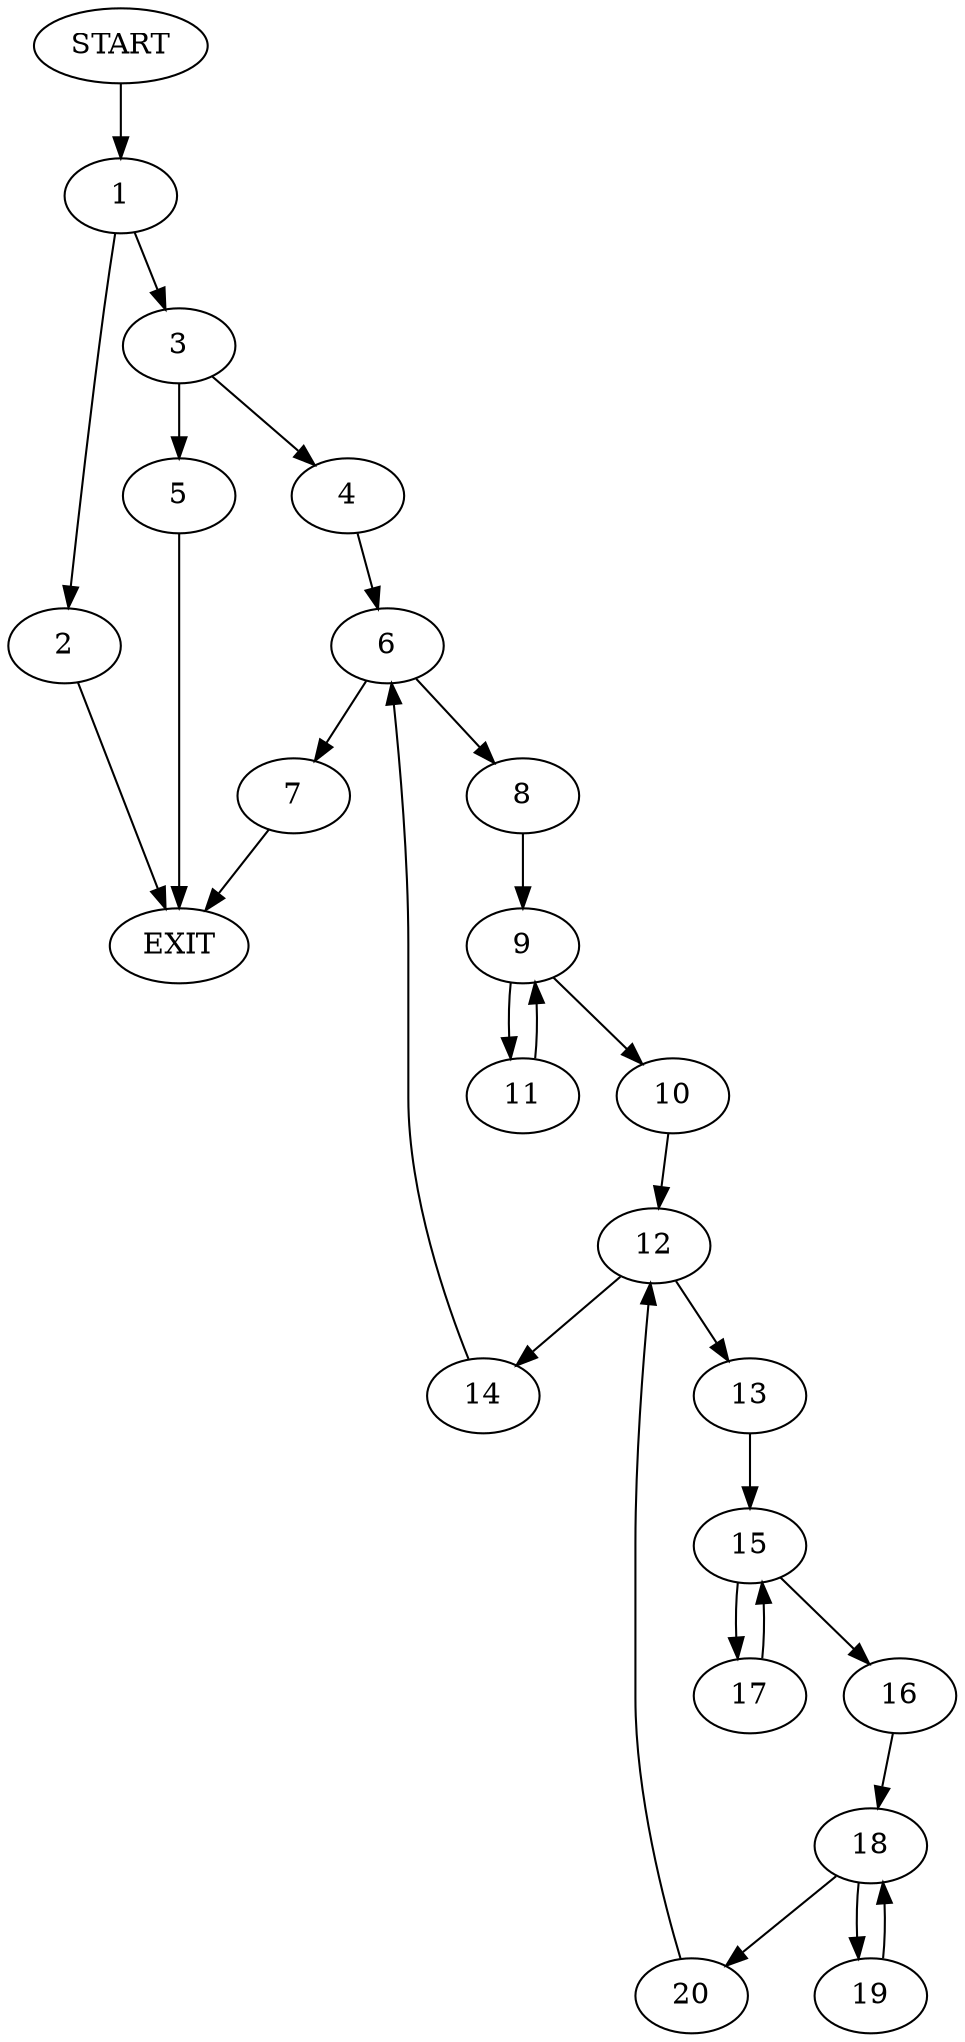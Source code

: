 digraph {
0 [label="START"]
21 [label="EXIT"]
0 -> 1
1 -> 2
1 -> 3
3 -> 4
3 -> 5
2 -> 21
5 -> 21
4 -> 6
6 -> 7
6 -> 8
7 -> 21
8 -> 9
9 -> 10
9 -> 11
10 -> 12
11 -> 9
12 -> 13
12 -> 14
13 -> 15
14 -> 6
15 -> 16
15 -> 17
16 -> 18
17 -> 15
18 -> 19
18 -> 20
19 -> 18
20 -> 12
}
